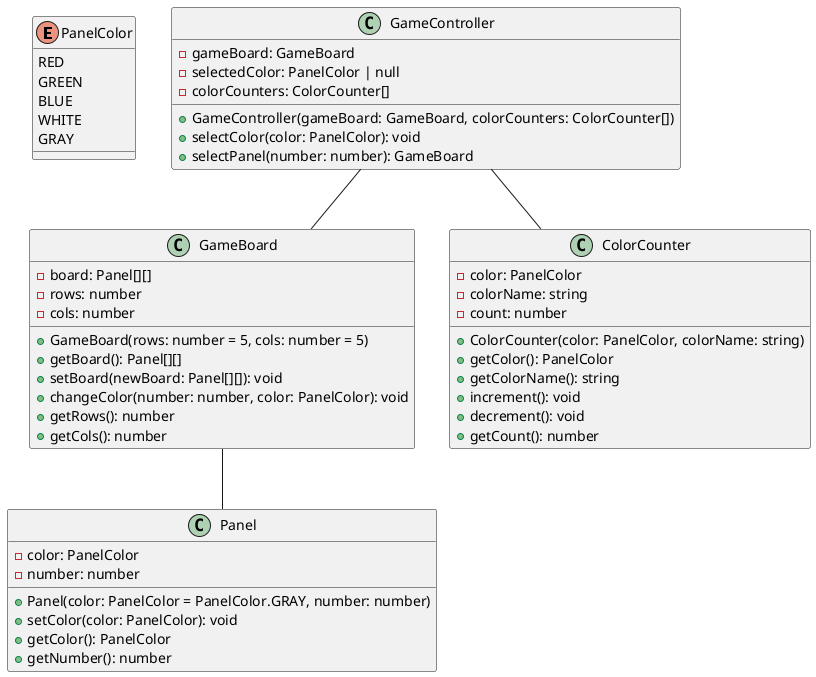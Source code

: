@startuml

enum PanelColor {
  RED
  GREEN
  BLUE
  WHITE
  GRAY
}

class Panel {
  - color: PanelColor
  - number: number
  + Panel(color: PanelColor = PanelColor.GRAY, number: number)
  + setColor(color: PanelColor): void
  + getColor(): PanelColor
  + getNumber(): number
}

class GameBoard {
  - board: Panel[][]
  - rows: number
  - cols: number
  + GameBoard(rows: number = 5, cols: number = 5)
  + getBoard(): Panel[][]
  + setBoard(newBoard: Panel[][]): void
  + changeColor(number: number, color: PanelColor): void
  + getRows(): number
  + getCols(): number
}

class GameController {
  - gameBoard: GameBoard
  - selectedColor: PanelColor | null
  - colorCounters: ColorCounter[]
  + GameController(gameBoard: GameBoard, colorCounters: ColorCounter[])
  + selectColor(color: PanelColor): void
  + selectPanel(number: number): GameBoard
}

class ColorCounter {
  - color: PanelColor
  - colorName: string
  - count: number
  + ColorCounter(color: PanelColor, colorName: string)
  + getColor(): PanelColor
  + getColorName(): string
  + increment(): void
  + decrement(): void
  + getCount(): number
}

GameController -- GameBoard
GameController -- ColorCounter
GameBoard -- Panel

@enduml
